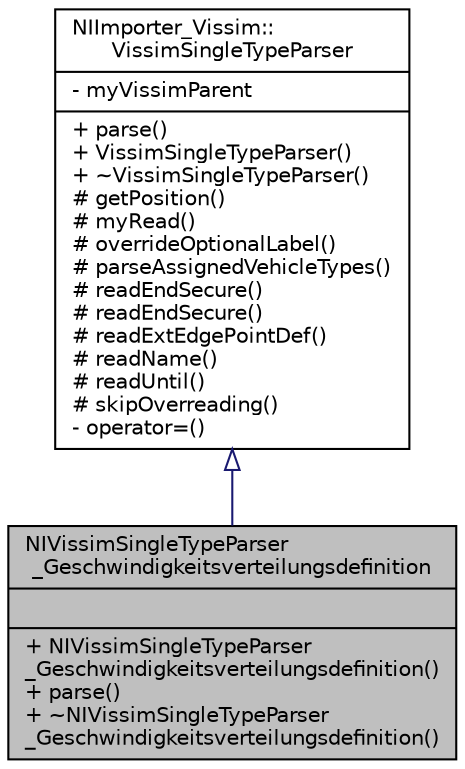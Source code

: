 digraph "NIVissimSingleTypeParser_Geschwindigkeitsverteilungsdefinition"
{
  edge [fontname="Helvetica",fontsize="10",labelfontname="Helvetica",labelfontsize="10"];
  node [fontname="Helvetica",fontsize="10",shape=record];
  Node0 [label="{NIVissimSingleTypeParser\l_Geschwindigkeitsverteilungsdefinition\n||+ NIVissimSingleTypeParser\l_Geschwindigkeitsverteilungsdefinition()\l+ parse()\l+ ~NIVissimSingleTypeParser\l_Geschwindigkeitsverteilungsdefinition()\l}",height=0.2,width=0.4,color="black", fillcolor="grey75", style="filled", fontcolor="black"];
  Node1 -> Node0 [dir="back",color="midnightblue",fontsize="10",style="solid",arrowtail="onormal",fontname="Helvetica"];
  Node1 [label="{NIImporter_Vissim::\lVissimSingleTypeParser\n|- myVissimParent\l|+ parse()\l+ VissimSingleTypeParser()\l+ ~VissimSingleTypeParser()\l# getPosition()\l# myRead()\l# overrideOptionalLabel()\l# parseAssignedVehicleTypes()\l# readEndSecure()\l# readEndSecure()\l# readExtEdgePointDef()\l# readName()\l# readUntil()\l# skipOverreading()\l- operator=()\l}",height=0.2,width=0.4,color="black", fillcolor="white", style="filled",URL="$d6/d62/class_n_i_importer___vissim_1_1_vissim_single_type_parser.html"];
}
